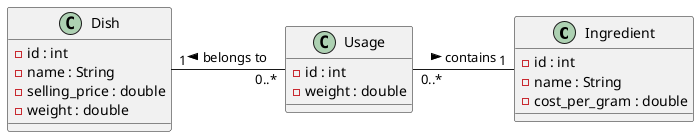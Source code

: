 @startuml bakery

class Ingredient {
    -id : int
    -name : String
    -cost_per_gram : double
}

class Dish {
    -id : int
    -name : String
    -selling_price : double
    -weight : double
}

class Usage {
    -id : int
    -weight : double
}

Usage "0..*" -r- "1" Ingredient : contains >
Usage "0..*" -l- "1" Dish : belongs to >

@enduml

